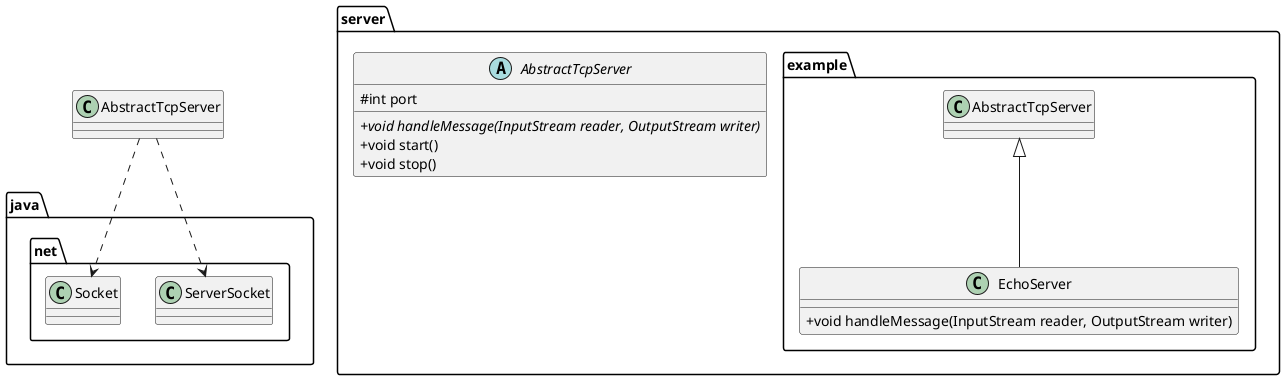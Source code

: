 @startuml

skinparam ClassAttributeIconSize 0

package server {
  abstract class AbstractTcpServer {
    # int port
    + {abstract} void handleMessage(InputStream reader, OutputStream writer)
    + void start()
    + void stop()
  }

  package example {
    class EchoServer extends AbstractTcpServer {
        + void handleMessage(InputStream reader, OutputStream writer)
     }
  }
}

package java.net {
  class ServerSocket
  class Socket
}

AbstractTcpServer ..> ServerSocket
AbstractTcpServer ..> Socket

@enduml
